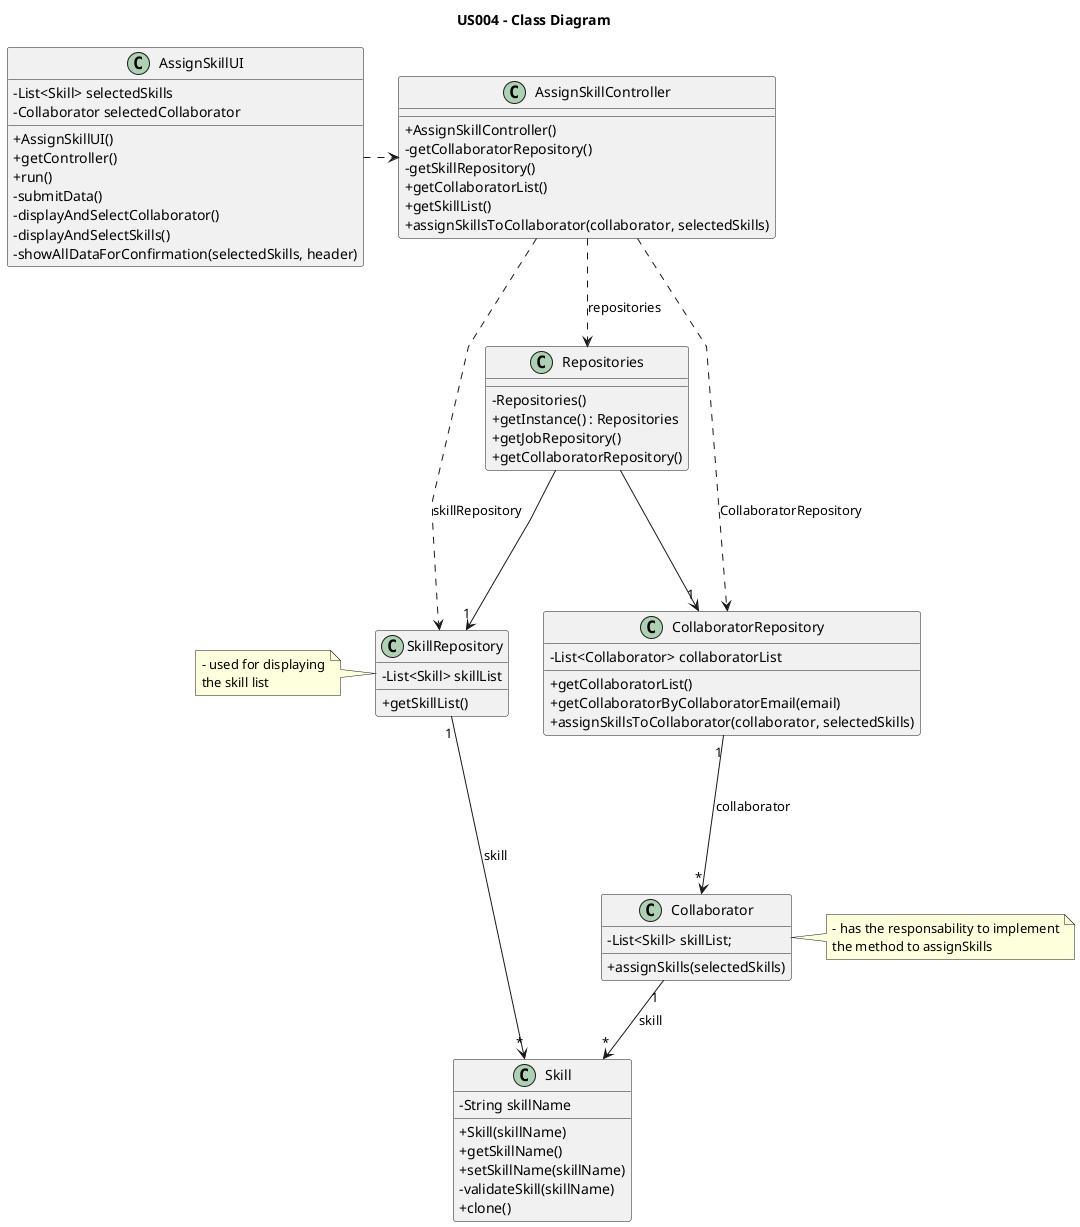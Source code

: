 @startuml
'skinparam monochrome true
skinparam packageStyle rectangle
skinparam shadowing false
skinparam linetype polyline
'skinparam linetype orto

skinparam classAttributeIconSize 0
title US004 - Class Diagram
'left to right direction

Class AssignSkillUI{
    - List<Skill> selectedSkills
    - Collaborator selectedCollaborator

    + AssignSkillUI()
    + getController()
    + run()
    - submitData()
    - displayAndSelectCollaborator()
    - displayAndSelectSkills()
    - showAllDataForConfirmation(selectedSkills, header)
}

Class AssignSkillController{
    + AssignSkillController()
    - getCollaboratorRepository()
    - getSkillRepository()
    + getCollaboratorList()
    + getSkillList()
    + assignSkillsToCollaborator(collaborator, selectedSkills)
}

Class CollaboratorRepository{
    - List<Collaborator> collaboratorList

    + getCollaboratorList()
    + getCollaboratorByCollaboratorEmail(email)
    + assignSkillsToCollaborator(collaborator, selectedSkills)
}

Class SkillRepository{
    - List<Skill> skillList

    + getSkillList()
}

Class Collaborator{
    - List<Skill> skillList;

    + assignSkills(selectedSkills)
}

class Repositories {
    - Repositories()
    + getInstance() : Repositories
    + getJobRepository()
    + getCollaboratorRepository()
}

Class Skill{
    - String skillName

    + Skill(skillName)
    + getSkillName()
    + setSkillName(skillName)
    - validateSkill(skillName)
    + clone()
}

note left of SkillRepository
    - used for displaying
    the skill list
end note

note right of Collaborator
    - has the responsability to implement
    the method to assignSkills
end note

AssignSkillUI .right.> AssignSkillController

AssignSkillController ..> Repositories : repositories

Repositories ---> "1" CollaboratorRepository
Repositories ---> "1" SkillRepository
AssignSkillController ..> CollaboratorRepository : CollaboratorRepository

AssignSkillController ..> SkillRepository : skillRepository

SkillRepository "1"----> "*"Skill : skill
CollaboratorRepository "1"---> "*"Collaborator : collaborator
Collaborator "1" --> "*" Skill : skill



@enduml